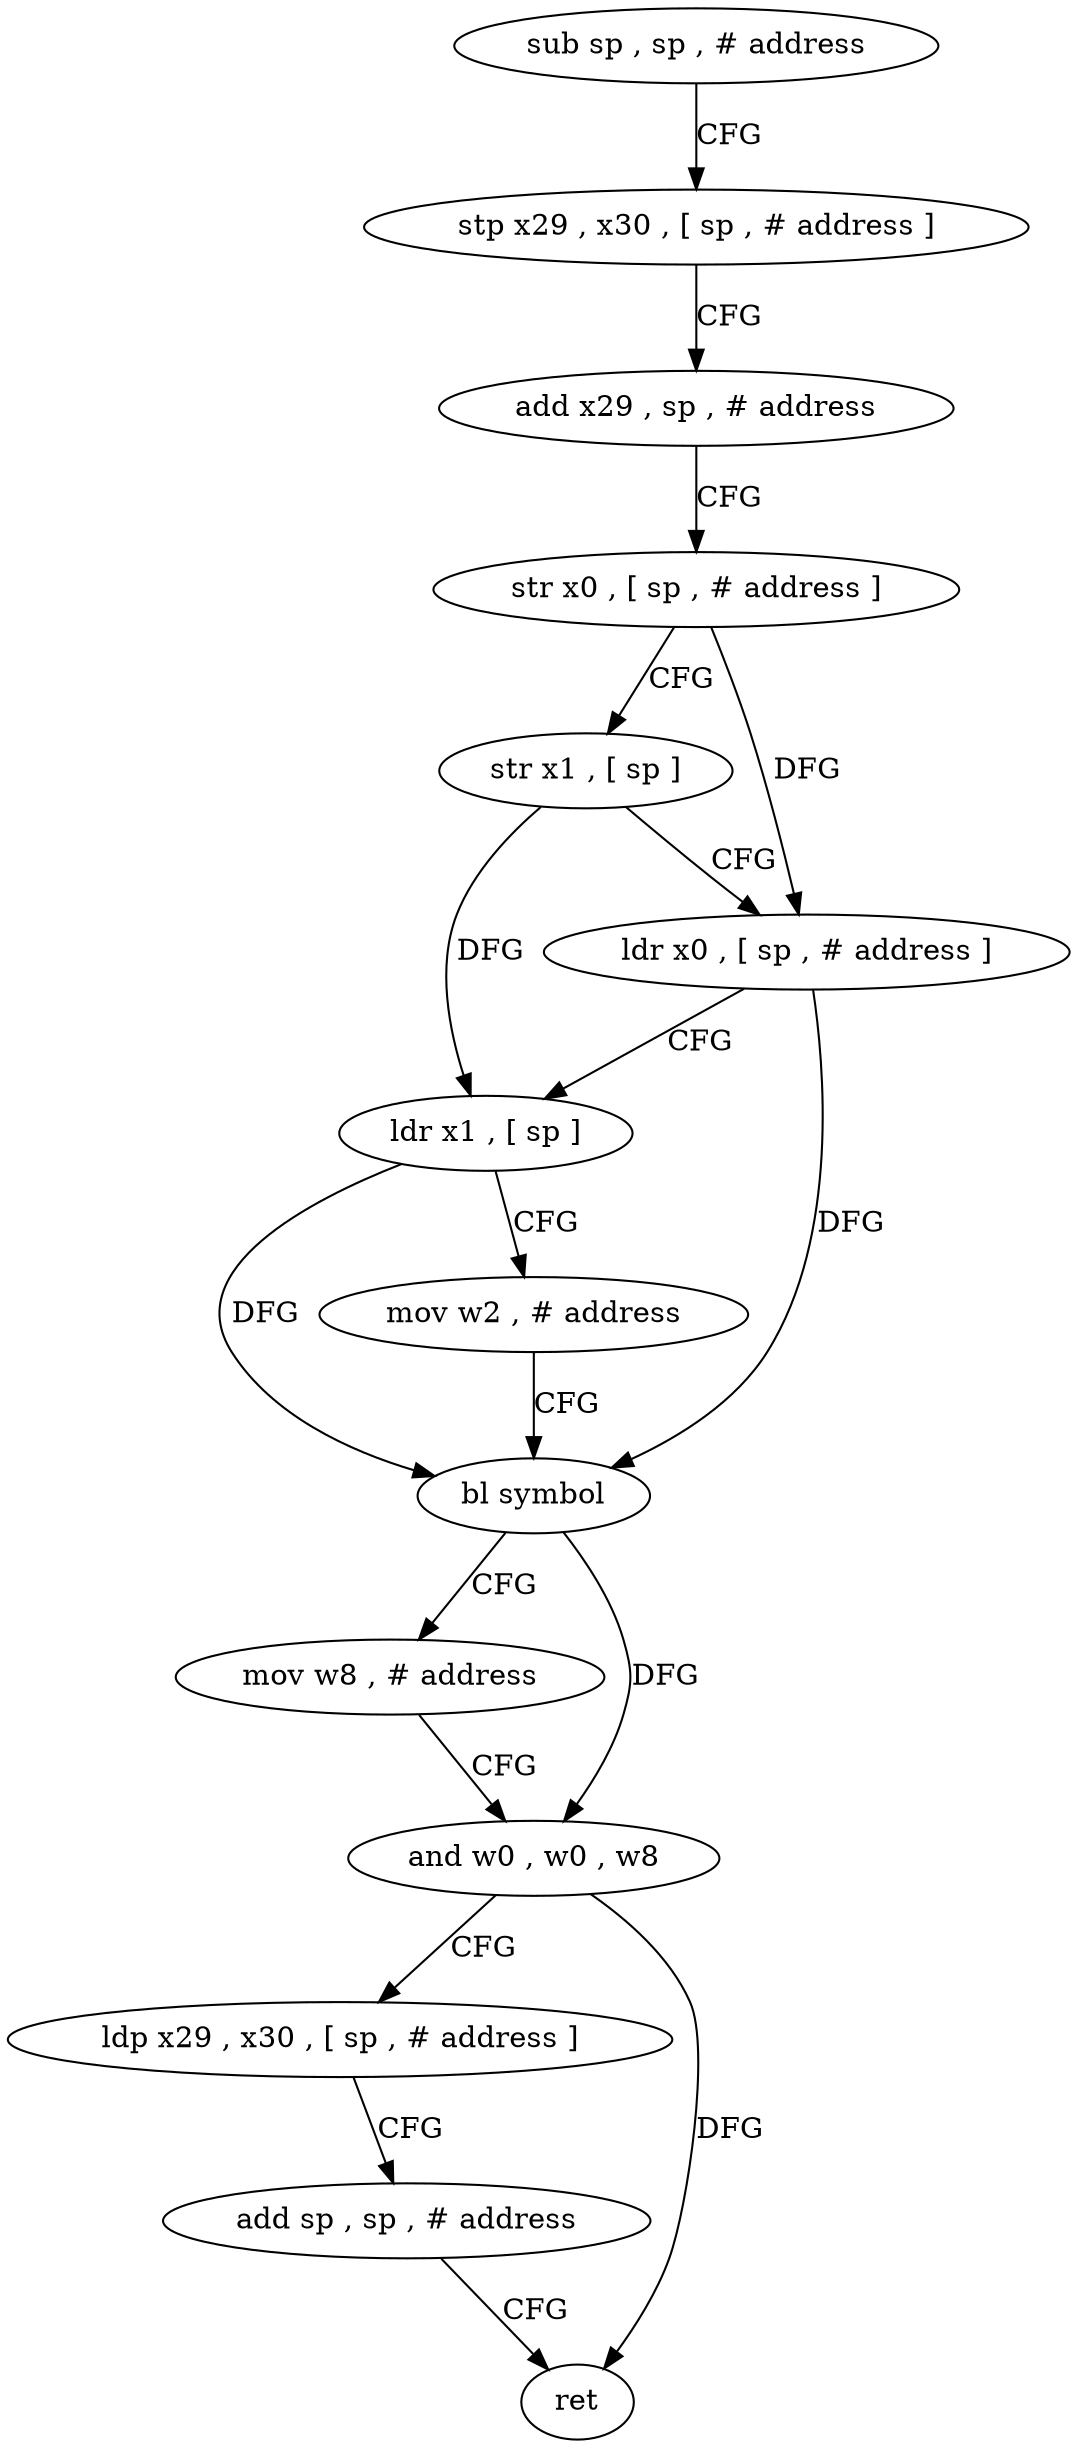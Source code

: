 digraph "func" {
"4228224" [label = "sub sp , sp , # address" ]
"4228228" [label = "stp x29 , x30 , [ sp , # address ]" ]
"4228232" [label = "add x29 , sp , # address" ]
"4228236" [label = "str x0 , [ sp , # address ]" ]
"4228240" [label = "str x1 , [ sp ]" ]
"4228244" [label = "ldr x0 , [ sp , # address ]" ]
"4228248" [label = "ldr x1 , [ sp ]" ]
"4228252" [label = "mov w2 , # address" ]
"4228256" [label = "bl symbol" ]
"4228260" [label = "mov w8 , # address" ]
"4228264" [label = "and w0 , w0 , w8" ]
"4228268" [label = "ldp x29 , x30 , [ sp , # address ]" ]
"4228272" [label = "add sp , sp , # address" ]
"4228276" [label = "ret" ]
"4228224" -> "4228228" [ label = "CFG" ]
"4228228" -> "4228232" [ label = "CFG" ]
"4228232" -> "4228236" [ label = "CFG" ]
"4228236" -> "4228240" [ label = "CFG" ]
"4228236" -> "4228244" [ label = "DFG" ]
"4228240" -> "4228244" [ label = "CFG" ]
"4228240" -> "4228248" [ label = "DFG" ]
"4228244" -> "4228248" [ label = "CFG" ]
"4228244" -> "4228256" [ label = "DFG" ]
"4228248" -> "4228252" [ label = "CFG" ]
"4228248" -> "4228256" [ label = "DFG" ]
"4228252" -> "4228256" [ label = "CFG" ]
"4228256" -> "4228260" [ label = "CFG" ]
"4228256" -> "4228264" [ label = "DFG" ]
"4228260" -> "4228264" [ label = "CFG" ]
"4228264" -> "4228268" [ label = "CFG" ]
"4228264" -> "4228276" [ label = "DFG" ]
"4228268" -> "4228272" [ label = "CFG" ]
"4228272" -> "4228276" [ label = "CFG" ]
}
